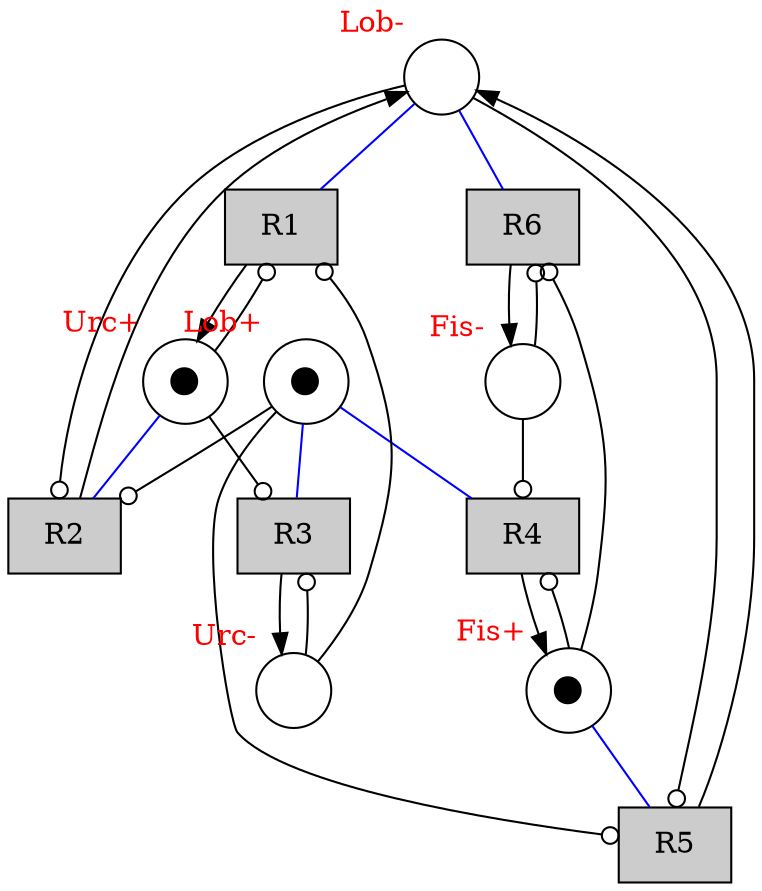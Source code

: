 digraph test {
  p4 -> t1 [arrowhead=none color="blue"];
  p1 -> t2 [arrowhead=none color="blue"];
  p3 -> t3 [arrowhead=none color="blue"];
  p3 -> t4 [arrowhead=none color="blue"];
  p5 -> t5 [arrowhead=none color="blue"];
  p4 -> t6 [arrowhead=none color="blue"];
  t1 -> p1;
  t2 -> p4;
  t3 -> p2;
  t4 -> p5;
  t5 -> p4;
  t6 -> p6;
  p1 -> t1 [arrowhead=odot];
  p2 -> t1 [arrowhead=odot];
  p3 -> t2 [arrowhead=odot];
  p4 -> t2 [arrowhead=odot];
  p1 -> t3 [arrowhead=odot];
  p2 -> t3 [arrowhead=odot];
  p5 -> t4 [arrowhead=odot];
  p6 -> t4 [arrowhead=odot];
  p3 -> t5 [arrowhead=odot];
  p4 -> t5 [arrowhead=odot];
  p5 -> t6 [arrowhead=odot];
  p6 -> t6 [arrowhead=odot];
  p1 [label="⬤" xlabel= <<FONT COLOR="red">Urc+</FONT>> shape=circle ];
  p2 [label="" xlabel= <<FONT COLOR="red">Urc-</FONT>> shape=circle ];
  p3 [label="⬤" xlabel= <<FONT COLOR="red">Lob+</FONT>> shape=circle ];
  p4 [label="" xlabel= <<FONT COLOR="red">Lob-</FONT>> shape=circle ];
  p5 [label="⬤" xlabel= <<FONT COLOR="red">Fis+</FONT>> shape=circle ];
  p6 [label="" xlabel= <<FONT COLOR="red">Fis-</FONT>> shape=circle ];
  t1 [fillcolor="#cccccc" label="R1" shape=box style=filled];
  t2 [fillcolor="#cccccc" label="R2" shape=box style=filled];
  t3 [fillcolor="#cccccc" label="R3" shape=box style=filled];
  t4 [fillcolor="#cccccc" label="R4" shape=box style=filled];
  t5 [fillcolor="#cccccc" label="R5" shape=box style=filled];
  t6 [fillcolor="#cccccc" label="R6" shape=box style=filled];
}